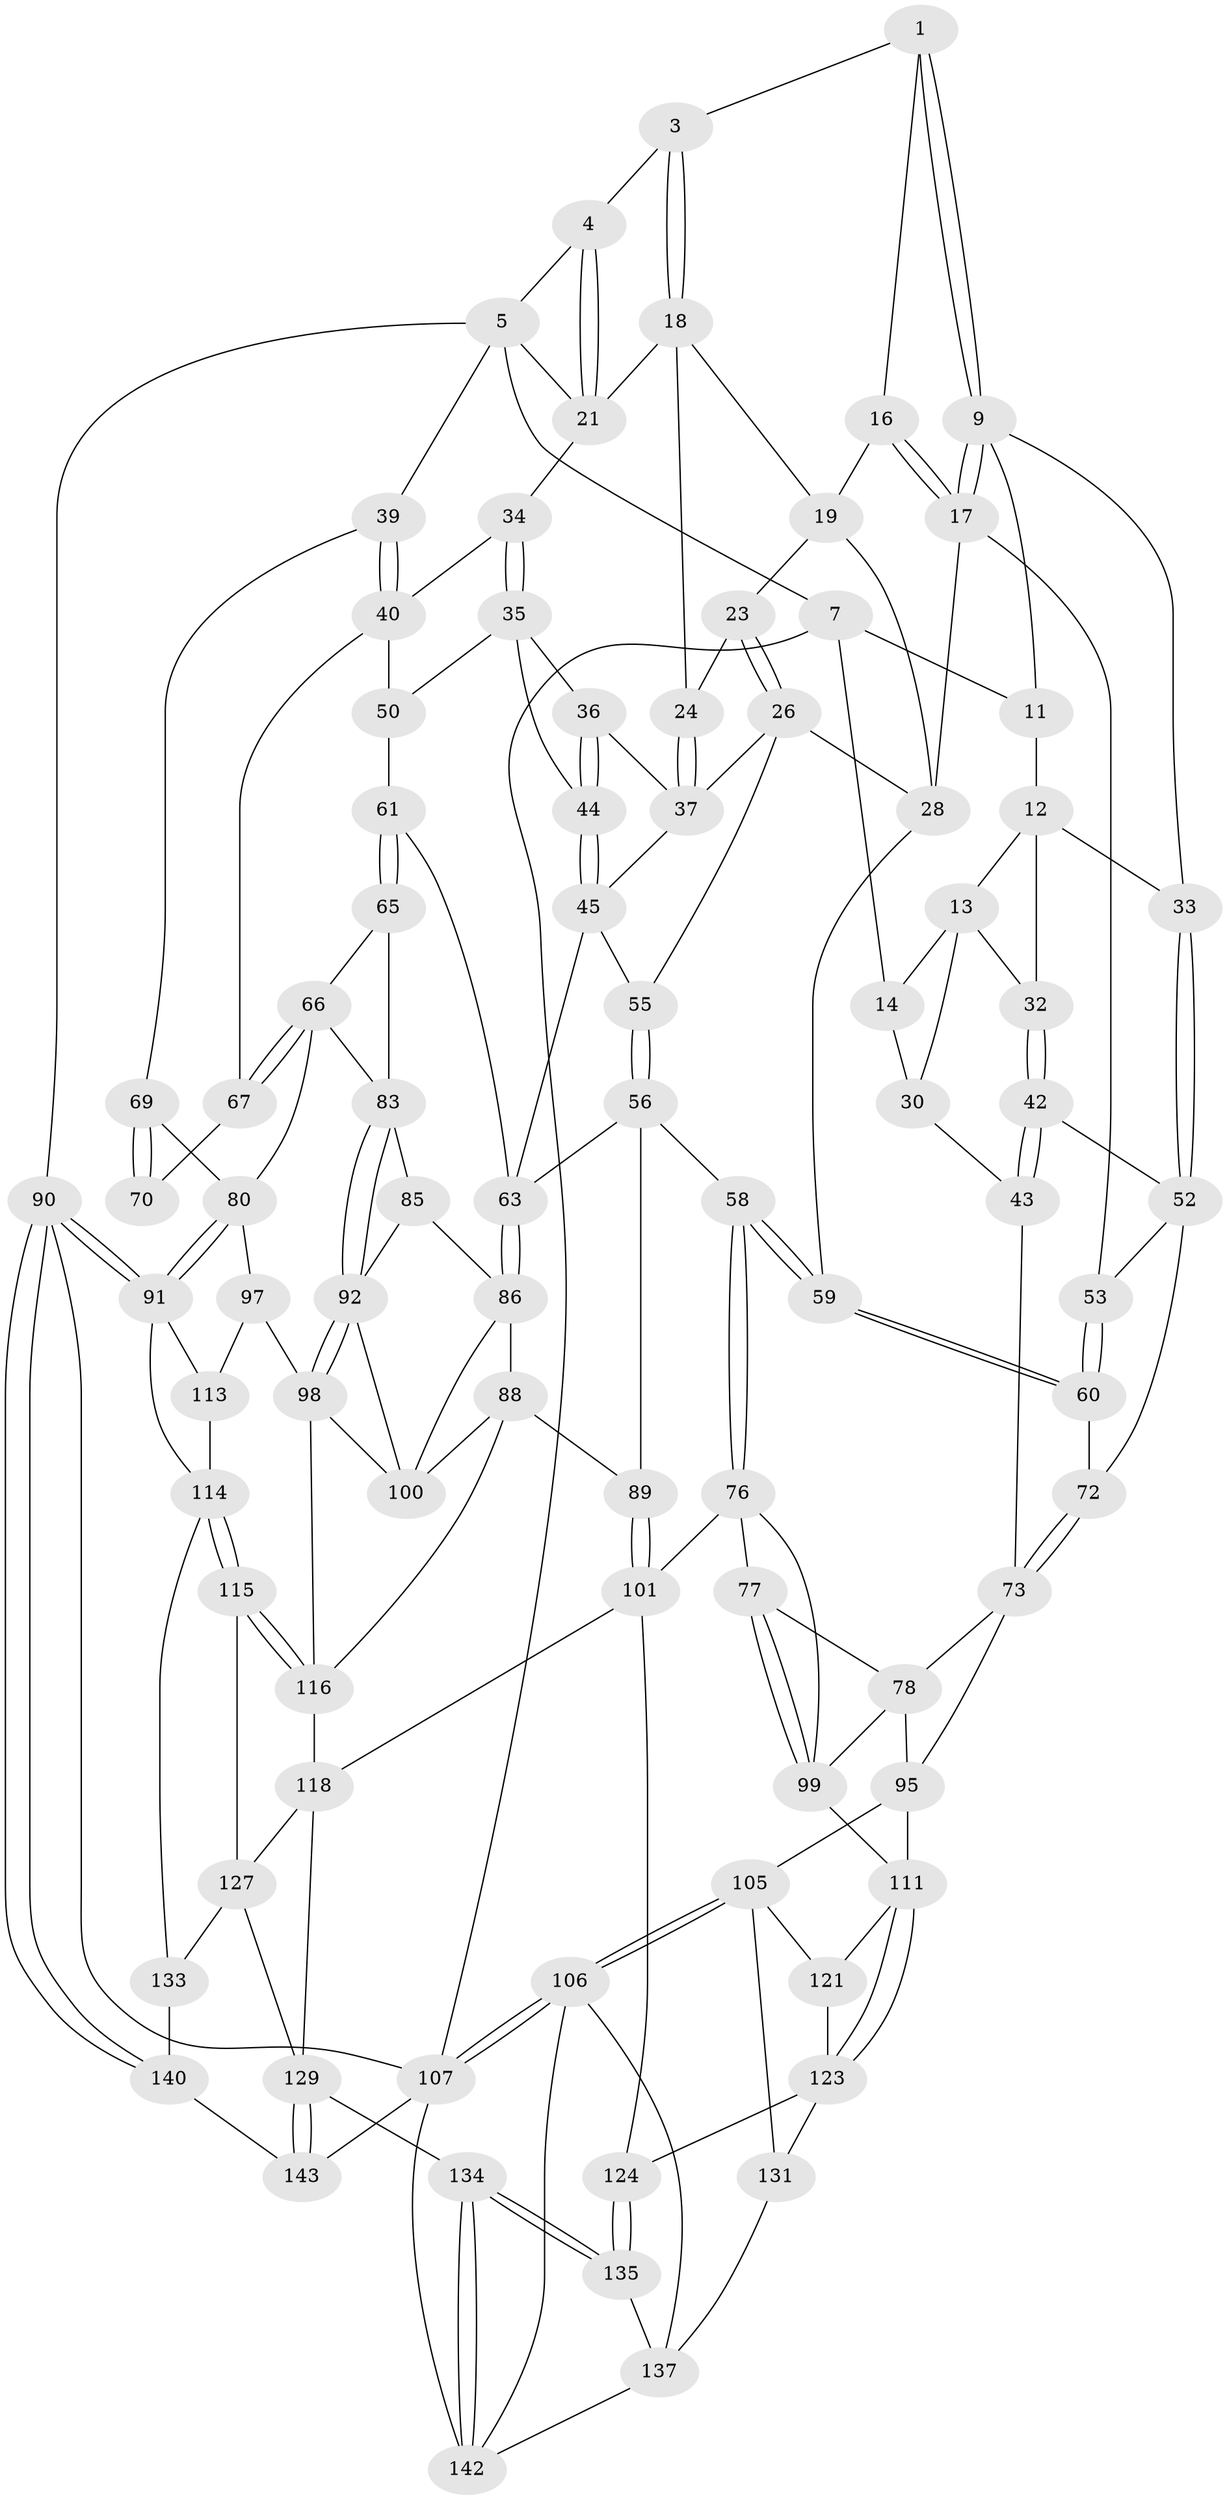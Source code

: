 // original degree distribution, {3: 0.0136986301369863, 4: 0.2328767123287671, 6: 0.2191780821917808, 5: 0.5342465753424658}
// Generated by graph-tools (version 1.1) at 2025/11/02/27/25 16:11:57]
// undirected, 89 vertices, 197 edges
graph export_dot {
graph [start="1"]
  node [color=gray90,style=filled];
  1 [pos="+0.42592274669969793+0",super="+2"];
  3 [pos="+0.48478680340267033+0"];
  4 [pos="+0.8327452769630183+0"];
  5 [pos="+0.9728259000339382+0",super="+6"];
  7 [pos="+0+0",super="+8"];
  9 [pos="+0.2887420065177424+0.12442866010856735",super="+10"];
  11 [pos="+0.18059860410953285+0"];
  12 [pos="+0.09581970909776195+0.07571582247219831",super="+31"];
  13 [pos="+0.08828342984255838+0.07602888889676292",super="+29"];
  14 [pos="+0.02432645883885791+0.040345762775568436",super="+15"];
  16 [pos="+0.32559804333350834+0.12067338461767292"];
  17 [pos="+0.3069758011492226+0.13614980494662005",super="+48"];
  18 [pos="+0.4990616805157646+0",super="+22"];
  19 [pos="+0.4992061443734899+0",super="+20"];
  21 [pos="+0.7067414226420266+0.05392344488586717",super="+25"];
  23 [pos="+0.545697581863859+0.013538645421116359"];
  24 [pos="+0.6976645413755662+0.07651825868254285"];
  26 [pos="+0.5812646385252483+0.15005146891670346",super="+27"];
  28 [pos="+0.4691552514776575+0.15167487314674707",super="+47"];
  30 [pos="+0.02748412909994493+0.1293338010959181",super="+41"];
  32 [pos="+0.07373966098543587+0.1530567775536908"];
  33 [pos="+0.18598213650048684+0.12890719817254628"];
  34 [pos="+0.842550929631299+0.11215800312844697"];
  35 [pos="+0.8128202238255564+0.14393846981357833",super="+51"];
  36 [pos="+0.7145748875506663+0.1201762146348579"];
  37 [pos="+0.6961780176842942+0.10313456714305833",super="+38"];
  39 [pos="+1+0"];
  40 [pos="+0.9506599347063863+0.15673883184685428",super="+49"];
  42 [pos="+0.05564283538042486+0.2388011035330904"];
  43 [pos="+0+0.30340345089596843"];
  44 [pos="+0.698786865320183+0.2913717890017113"];
  45 [pos="+0.6887557062493673+0.30421313793011984",super="+46"];
  50 [pos="+0.8397694826491691+0.2288624915448659"];
  52 [pos="+0.14615281098058666+0.2501092507956428",super="+54"];
  53 [pos="+0.2573290183056095+0.2105235974411414"];
  55 [pos="+0.4893511146383021+0.30198772050923434"];
  56 [pos="+0.4775652372565007+0.332776914284284",super="+57"];
  58 [pos="+0.39536406034819577+0.3795884781172834"];
  59 [pos="+0.358948327913171+0.3183012072277648"];
  60 [pos="+0.18451040156862908+0.28417306942812215"];
  61 [pos="+0.8400882278588446+0.27161831292680494",super="+62"];
  63 [pos="+0.6885333355679208+0.33382707092247443",super="+64"];
  65 [pos="+0.8697838053974218+0.35820841775864276",super="+79"];
  66 [pos="+0.89634496652908+0.3535945718060731",super="+82"];
  67 [pos="+0.9010890306034397+0.34631127426881886",super="+68"];
  69 [pos="+1+0.14635697948370932",super="+75"];
  70 [pos="+0.9379166722112806+0.2536242635824499",super="+71"];
  72 [pos="+0.16553100023331432+0.2828118973922195"];
  73 [pos="+0.13370320725991022+0.39630001934100395",super="+74"];
  76 [pos="+0.35477646765361126+0.414462572262136",super="+103"];
  77 [pos="+0.1716260680951579+0.4232212321807391"];
  78 [pos="+0.1470943974945152+0.4114234972079465",super="+94"];
  80 [pos="+1+0.48377148769680306",super="+81"];
  83 [pos="+0.8935388453773065+0.46515959740336743",super="+84"];
  85 [pos="+0.8398957252232049+0.42685343308303986"];
  86 [pos="+0.6920421739319934+0.4165447426443713",super="+87"];
  88 [pos="+0.5551000968146982+0.5152122143200643",super="+109"];
  89 [pos="+0.5036108332217965+0.49688760473548327"];
  90 [pos="+1+1"];
  91 [pos="+1+0.8605586228932798",super="+120"];
  92 [pos="+0.8790891099425605+0.537822842814017",super="+93"];
  95 [pos="+0.07752383883230513+0.5483034847730097",super="+96"];
  97 [pos="+0.8860115990203703+0.5534678319786828"];
  98 [pos="+0.8846254066783763+0.5521661906476658",super="+110"];
  99 [pos="+0.19886346299619018+0.5396357637072472",super="+104"];
  100 [pos="+0.7259920311845359+0.5083044232064058",super="+108"];
  101 [pos="+0.3927427204609779+0.6734358417007936",super="+102"];
  105 [pos="+0+0.98527056117187",super="+122"];
  106 [pos="+0+1",super="+139"];
  107 [pos="+0+1",super="+145"];
  111 [pos="+0.23805826976443833+0.5954967516891064",super="+112"];
  113 [pos="+0.8889679247641975+0.5876593395901695"];
  114 [pos="+0.7832162847601727+0.6996402943311262",super="+132"];
  115 [pos="+0.7582085019923649+0.6745409859316421"];
  116 [pos="+0.7558608912905415+0.6703727325410261",super="+117"];
  118 [pos="+0.5851799915686084+0.6427024996852347",super="+119"];
  121 [pos="+0.08165879099634696+0.6306844593175795"];
  123 [pos="+0.18219961371061955+0.6969224476462786",super="+126"];
  124 [pos="+0.34605646018171116+0.6991124601220139",super="+125"];
  127 [pos="+0.6504453342730071+0.7283623836928614",super="+128"];
  129 [pos="+0.520475081299816+0.8239603904138795",super="+130"];
  131 [pos="+0.1551659623451974+0.7692761405492975"];
  133 [pos="+0.7437167126039036+0.8490891686393336"];
  134 [pos="+0.30910191897407185+0.8728438705216492"];
  135 [pos="+0.30291589155952964+0.8652733679461277",super="+136"];
  137 [pos="+0.22125001778194553+0.8409309174747106",super="+138"];
  140 [pos="+0.8999926137751743+1",super="+141"];
  142 [pos="+0.3097417524464121+0.8905565864648348",super="+146"];
  143 [pos="+0.5182938984660722+0.8941337941079942",super="+144"];
  1 -- 9;
  1 -- 9;
  1 -- 16;
  1 -- 3;
  3 -- 4;
  3 -- 18;
  3 -- 18;
  4 -- 5;
  4 -- 21;
  4 -- 21;
  5 -- 21;
  5 -- 90;
  5 -- 7;
  5 -- 39;
  7 -- 107;
  7 -- 14;
  7 -- 11;
  9 -- 17;
  9 -- 17;
  9 -- 11;
  9 -- 33;
  11 -- 12;
  12 -- 13;
  12 -- 32;
  12 -- 33;
  13 -- 14;
  13 -- 32;
  13 -- 30;
  14 -- 30 [weight=2];
  16 -- 17;
  16 -- 17;
  16 -- 19;
  17 -- 53;
  17 -- 28;
  18 -- 19;
  18 -- 24;
  18 -- 21;
  19 -- 23;
  19 -- 28;
  21 -- 34;
  23 -- 24;
  23 -- 26;
  23 -- 26;
  24 -- 37;
  24 -- 37;
  26 -- 28;
  26 -- 55;
  26 -- 37;
  28 -- 59;
  30 -- 43;
  32 -- 42;
  32 -- 42;
  33 -- 52;
  33 -- 52;
  34 -- 35;
  34 -- 35;
  34 -- 40;
  35 -- 36;
  35 -- 50;
  35 -- 44;
  36 -- 37;
  36 -- 44;
  36 -- 44;
  37 -- 45;
  39 -- 40;
  39 -- 40;
  39 -- 69;
  40 -- 50;
  40 -- 67;
  42 -- 43;
  42 -- 43;
  42 -- 52;
  43 -- 73;
  44 -- 45;
  44 -- 45;
  45 -- 55;
  45 -- 63;
  50 -- 61;
  52 -- 72;
  52 -- 53;
  53 -- 60;
  53 -- 60;
  55 -- 56;
  55 -- 56;
  56 -- 89;
  56 -- 58;
  56 -- 63;
  58 -- 59;
  58 -- 59;
  58 -- 76;
  58 -- 76;
  59 -- 60;
  59 -- 60;
  60 -- 72;
  61 -- 65 [weight=2];
  61 -- 65;
  61 -- 63;
  63 -- 86;
  63 -- 86;
  65 -- 66;
  65 -- 83;
  66 -- 67;
  66 -- 67;
  66 -- 80;
  66 -- 83;
  67 -- 70 [weight=2];
  69 -- 70 [weight=2];
  69 -- 70;
  69 -- 80;
  72 -- 73;
  72 -- 73;
  73 -- 78;
  73 -- 95;
  76 -- 77;
  76 -- 99;
  76 -- 101;
  77 -- 78;
  77 -- 99;
  77 -- 99;
  78 -- 99;
  78 -- 95;
  80 -- 91;
  80 -- 91;
  80 -- 97;
  83 -- 92;
  83 -- 92;
  83 -- 85;
  85 -- 86;
  85 -- 92;
  86 -- 88;
  86 -- 100;
  88 -- 89;
  88 -- 116;
  88 -- 100;
  89 -- 101;
  89 -- 101;
  90 -- 91;
  90 -- 91;
  90 -- 140;
  90 -- 140;
  90 -- 107;
  91 -- 113;
  91 -- 114;
  92 -- 98;
  92 -- 98;
  92 -- 100;
  95 -- 105;
  95 -- 111;
  97 -- 98;
  97 -- 113;
  98 -- 116;
  98 -- 100;
  99 -- 111;
  101 -- 118;
  101 -- 124;
  105 -- 106;
  105 -- 106;
  105 -- 131;
  105 -- 121;
  106 -- 107;
  106 -- 107;
  106 -- 137;
  106 -- 142;
  107 -- 143;
  107 -- 142;
  111 -- 123;
  111 -- 123;
  111 -- 121;
  113 -- 114;
  114 -- 115;
  114 -- 115;
  114 -- 133;
  115 -- 116;
  115 -- 116;
  115 -- 127;
  116 -- 118;
  118 -- 127;
  118 -- 129;
  121 -- 123;
  123 -- 131;
  123 -- 124;
  124 -- 135 [weight=2];
  124 -- 135;
  127 -- 129;
  127 -- 133;
  129 -- 143;
  129 -- 143;
  129 -- 134;
  131 -- 137;
  133 -- 140;
  134 -- 135;
  134 -- 135;
  134 -- 142;
  134 -- 142;
  135 -- 137;
  137 -- 142;
  140 -- 143 [weight=2];
}

